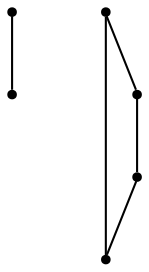 graph {
  node [shape=point,comment="{\"directed\":false,\"doi\":\"10.1007/978-3-031-49272-3_5\",\"figure\":\"4\"}"]

  v0 [pos="1230.0595026100773,846.1036923038769"]
  v1 [pos="1135.2902499403358,1092.8066877306064"]
  v2 [pos="1076.400587088488,925.432053141918"]
  v3 [pos="825.3366630864755,997.4384563896153"]
  v4 [pos="539.2244565482388,997.4384563896153"]
  v5 [pos="634.5937931157948,1092.8066877306064"]

  v4 -- v2 [id="-2",pos="539.2244565482388,997.4384563896153 681.6752775663952,949.1521657836627 681.6752775663952,949.1521657836627 681.6752775663952,949.1521657836627 825.3356933631056,1092.8066241429678 825.3356933631056,1092.8066241429678 825.3356933631056,1092.8066241429678 1076.400587088488,925.432053141918 1076.400587088488,925.432053141918 1076.400587088488,925.432053141918"]
  v5 -- v0 [id="-3",pos="634.5937931157948,1092.8066877306064 920.7091631778122,806.6979240987773 920.7091631778122,806.6979240987773 920.7091631778122,806.6979240987773 1087.006483379217,1060.6852650277488 1087.006483379217,1060.6852650277488 1087.006483379217,1060.6852650277488 1230.0595026100773,846.1036923038769 1230.0595026100773,846.1036923038769 1230.0595026100773,846.1036923038769"]
  v4 -- v3 [id="-4",pos="539.2244565482388,997.4384563896153 729.9663567955494,830.543161315944 729.9663567955494,830.543161315944 729.9663567955494,830.543161315944 849.1769623989983,949.7523695023301 849.1769623989983,949.7523695023301 849.1769623989983,949.7523695023301 825.3366630864755,997.4384563896153 825.3366630864755,997.4384563896153 825.3366630864755,997.4384563896153"]
  v3 -- v1 [id="-5",pos="825.3366630864755,997.4384563896153 912.7704035818998,973.6141395054756 912.7704035818998,973.6141395054756 912.7704035818998,973.6141395054756 992.2372307094759,1092.8066877306064 992.2372307094759,1092.8066877306064 992.2372307094759,1092.8066877306064 1135.2902499403358,1092.8066877306064 1135.2902499403358,1092.8066877306064 1135.2902499403358,1092.8066877306064"]
  v1 -- v2 [id="-7",pos="1135.2902499403358,1092.8066877306064 1158.8387579011473,1036.981828244169 1158.8387579011473,1036.981828244169 1158.8387579011473,1036.981828244169 1086.6189755617659,988.8372108965267 1086.6189755617659,988.8372108965267 1086.6189755617659,988.8372108965267 1076.400587088488,925.432053141918 1076.400587088488,925.432053141918 1076.400587088488,925.432053141918"]
}